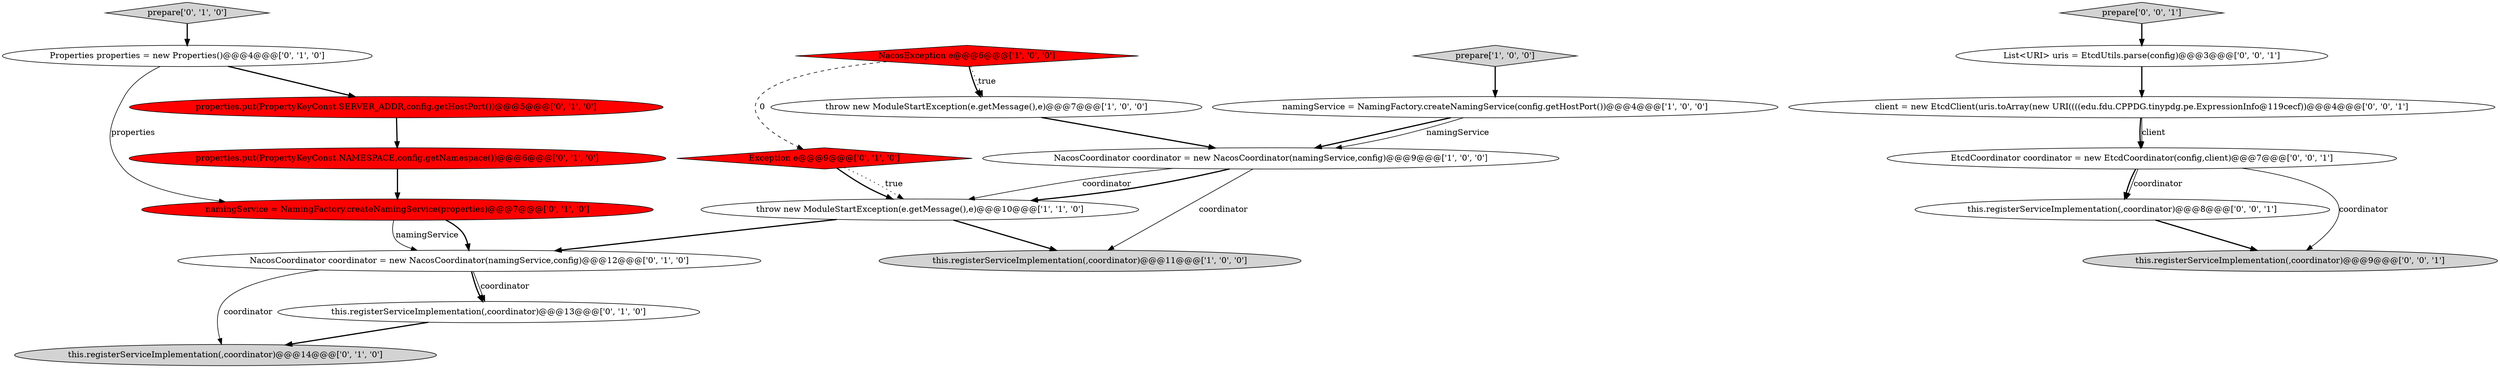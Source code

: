 digraph {
3 [style = filled, label = "namingService = NamingFactory.createNamingService(config.getHostPort())@@@4@@@['1', '0', '0']", fillcolor = white, shape = ellipse image = "AAA0AAABBB1BBB"];
15 [style = filled, label = "prepare['0', '1', '0']", fillcolor = lightgray, shape = diamond image = "AAA0AAABBB2BBB"];
18 [style = filled, label = "client = new EtcdClient(uris.toArray(new URI((((edu.fdu.CPPDG.tinypdg.pe.ExpressionInfo@119cecf))@@@4@@@['0', '0', '1']", fillcolor = white, shape = ellipse image = "AAA0AAABBB3BBB"];
13 [style = filled, label = "this.registerServiceImplementation(,coordinator)@@@14@@@['0', '1', '0']", fillcolor = lightgray, shape = ellipse image = "AAA0AAABBB2BBB"];
4 [style = filled, label = "prepare['1', '0', '0']", fillcolor = lightgray, shape = diamond image = "AAA0AAABBB1BBB"];
2 [style = filled, label = "throw new ModuleStartException(e.getMessage(),e)@@@7@@@['1', '0', '0']", fillcolor = white, shape = ellipse image = "AAA0AAABBB1BBB"];
19 [style = filled, label = "List<URI> uris = EtcdUtils.parse(config)@@@3@@@['0', '0', '1']", fillcolor = white, shape = ellipse image = "AAA0AAABBB3BBB"];
5 [style = filled, label = "NacosCoordinator coordinator = new NacosCoordinator(namingService,config)@@@9@@@['1', '0', '0']", fillcolor = white, shape = ellipse image = "AAA0AAABBB1BBB"];
9 [style = filled, label = "properties.put(PropertyKeyConst.NAMESPACE,config.getNamespace())@@@6@@@['0', '1', '0']", fillcolor = red, shape = ellipse image = "AAA1AAABBB2BBB"];
14 [style = filled, label = "properties.put(PropertyKeyConst.SERVER_ADDR,config.getHostPort())@@@5@@@['0', '1', '0']", fillcolor = red, shape = ellipse image = "AAA1AAABBB2BBB"];
21 [style = filled, label = "this.registerServiceImplementation(,coordinator)@@@8@@@['0', '0', '1']", fillcolor = white, shape = ellipse image = "AAA0AAABBB3BBB"];
17 [style = filled, label = "prepare['0', '0', '1']", fillcolor = lightgray, shape = diamond image = "AAA0AAABBB3BBB"];
1 [style = filled, label = "NacosException e@@@6@@@['1', '0', '0']", fillcolor = red, shape = diamond image = "AAA1AAABBB1BBB"];
12 [style = filled, label = "this.registerServiceImplementation(,coordinator)@@@13@@@['0', '1', '0']", fillcolor = white, shape = ellipse image = "AAA0AAABBB2BBB"];
8 [style = filled, label = "NacosCoordinator coordinator = new NacosCoordinator(namingService,config)@@@12@@@['0', '1', '0']", fillcolor = white, shape = ellipse image = "AAA0AAABBB2BBB"];
16 [style = filled, label = "this.registerServiceImplementation(,coordinator)@@@9@@@['0', '0', '1']", fillcolor = lightgray, shape = ellipse image = "AAA0AAABBB3BBB"];
10 [style = filled, label = "Exception e@@@9@@@['0', '1', '0']", fillcolor = red, shape = diamond image = "AAA1AAABBB2BBB"];
0 [style = filled, label = "throw new ModuleStartException(e.getMessage(),e)@@@10@@@['1', '1', '0']", fillcolor = white, shape = ellipse image = "AAA0AAABBB1BBB"];
7 [style = filled, label = "namingService = NamingFactory.createNamingService(properties)@@@7@@@['0', '1', '0']", fillcolor = red, shape = ellipse image = "AAA1AAABBB2BBB"];
6 [style = filled, label = "this.registerServiceImplementation(,coordinator)@@@11@@@['1', '0', '0']", fillcolor = lightgray, shape = ellipse image = "AAA0AAABBB1BBB"];
20 [style = filled, label = "EtcdCoordinator coordinator = new EtcdCoordinator(config,client)@@@7@@@['0', '0', '1']", fillcolor = white, shape = ellipse image = "AAA0AAABBB3BBB"];
11 [style = filled, label = "Properties properties = new Properties()@@@4@@@['0', '1', '0']", fillcolor = white, shape = ellipse image = "AAA0AAABBB2BBB"];
4->3 [style = bold, label=""];
19->18 [style = bold, label=""];
5->0 [style = solid, label="coordinator"];
11->14 [style = bold, label=""];
0->6 [style = bold, label=""];
11->7 [style = solid, label="properties"];
1->10 [style = dashed, label="0"];
9->7 [style = bold, label=""];
7->8 [style = bold, label=""];
17->19 [style = bold, label=""];
8->12 [style = solid, label="coordinator"];
20->21 [style = bold, label=""];
12->13 [style = bold, label=""];
18->20 [style = bold, label=""];
18->20 [style = solid, label="client"];
3->5 [style = bold, label=""];
3->5 [style = solid, label="namingService"];
15->11 [style = bold, label=""];
5->0 [style = bold, label=""];
8->13 [style = solid, label="coordinator"];
20->16 [style = solid, label="coordinator"];
10->0 [style = bold, label=""];
20->21 [style = solid, label="coordinator"];
0->8 [style = bold, label=""];
21->16 [style = bold, label=""];
10->0 [style = dotted, label="true"];
14->9 [style = bold, label=""];
1->2 [style = bold, label=""];
5->6 [style = solid, label="coordinator"];
1->2 [style = dotted, label="true"];
7->8 [style = solid, label="namingService"];
8->12 [style = bold, label=""];
2->5 [style = bold, label=""];
}
